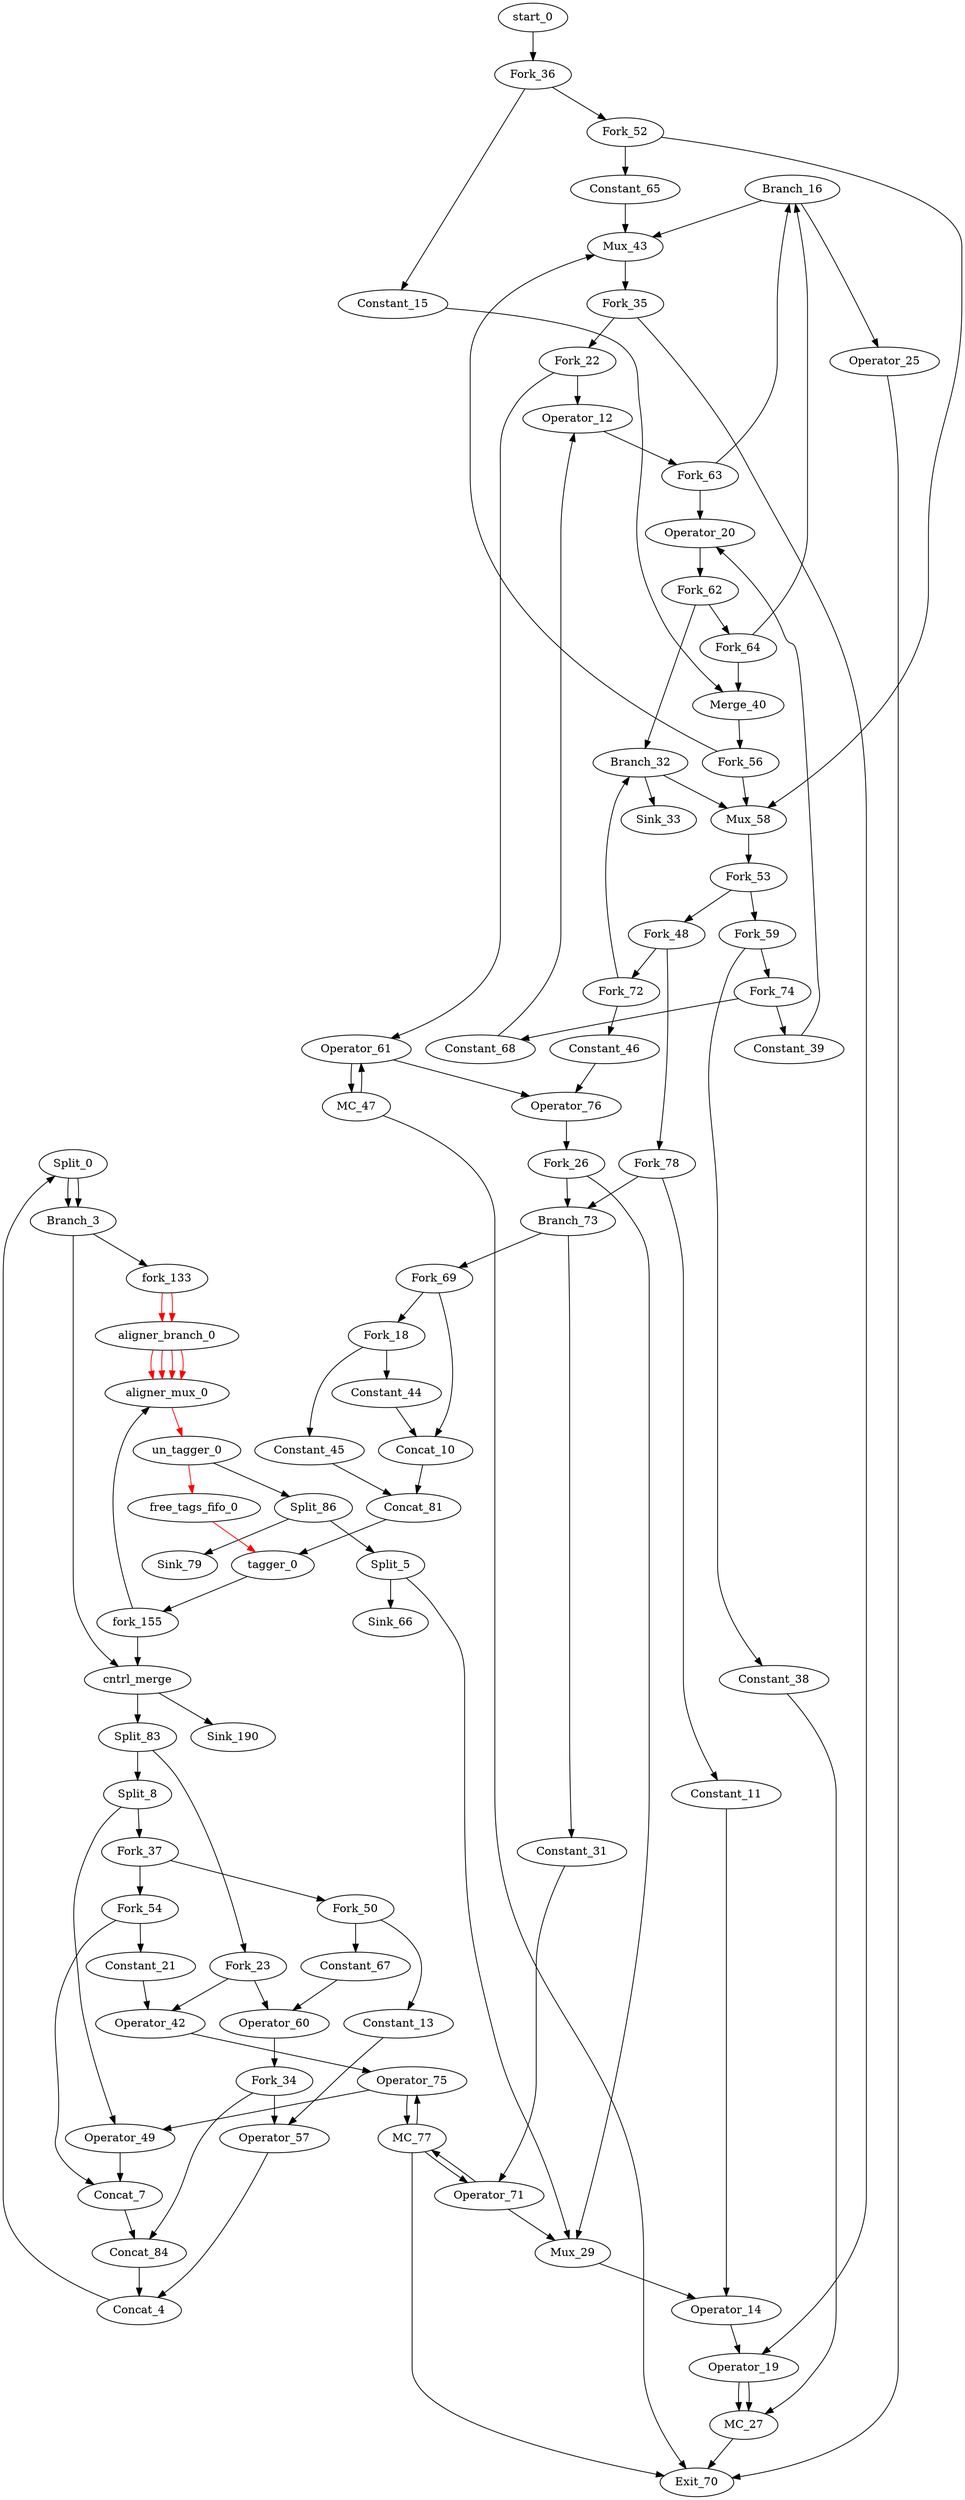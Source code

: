 Digraph G {
"Split_0" [type = "Split", in = "in1:66", out = " out1:65 out2:1 ", bbID = 4, tagged = true, taggers_num = 1, tagger_id = -1];
"Branch_3" [type = "Branch", in = "in1:65 in2?:1", out = " out1+:65 out2-:65 ", bbID = 4, tagged = true, taggers_num = 1, tagger_id = -1];
"Concat_4" [type = "Concat", in = "in1:65 in2:1", out = " out1:66 ", bbID = 4, tagged = true, taggers_num = 1, tagger_id = -1];
"Split_5" [type = "Split", in = "in1:33", out = " out1:32 out2:1 ", bbID = 6, tagged = false, taggers_num = 0, tagger_id = -1];
"Concat_7" [type = "Concat", in = "in1:32 in2:1", out = " out1:33 ", bbID = 4, tagged = true, taggers_num = 1, tagger_id = -1];
"Split_8" [type = "Split", in = "in1:33", out = " out1:32 out2:1 ", bbID = 4, tagged = true, taggers_num = 1, tagger_id = -1];
"Concat_10" [type = "Concat", in = "in1:32 in2:1", out = " out1:33 ", bbID = 3, tagged = false, taggers_num = 0, tagger_id = -1];
"Constant_11" [type = "Constant", value = "0x40000000", tagger_id = -1, taggers_num = 0, tagged = false, out = "out1:32", in = "in1:32", bbID = 6];
"Operator_12" [type = "Operator", op = "add_op", II = 1, latency = 0, delay = 1.693, tagger_id = -1, taggers_num = 0, tagged = false, out = "out1:32 ", in = "in1:32 in2:32 ", bbID = 6];
"Constant_13" [type = "Constant", value = "0x00000005", tagger_id = -1, taggers_num = 1, tagged = true, out = "out1:32", in = "in1:32", bbID = 4];
"Operator_14" [type = "Operator", op = "fmul_op", II = 1, latency = 6, delay = 0.966, tagger_id = -1, taggers_num = 0, tagged = false, out = "out1:32 ", in = "in1:32 in2:32 ", bbID = 6];
"Constant_15" [type = "Constant", value = "0x00000000", tagger_id = -1, taggers_num = 0, tagged = false, out = "out1:32", in = "in1:32", bbID = 1];
"Branch_16" [type = "Branch", tagger_id = -1, taggers_num = 0, tagged = false, out = "out1+:32 out2-:32", in = "in1:32 in2?:1*i", bbID = 6];
"Fork_18" [type = "Fork", tagger_id = -1, taggers_num = 1, tagged = false, out = "out1:0 out2:0", in = "in1:0", bbID = 2];
"Operator_19" [type = "Operator", op = "mc_store_op", II = 1, latency = 0, delay = 0, offset = 0, portId = 0, tagger_id = -1, taggers_num = 0, tagged = false, out = "out1:32 out2:32 ", in = "in1:32 in2:32 ", bbID = 6];
"Operator_20" [type = "Operator", op = "icmp_ult_op", II = 1, latency = 0, delay = 1.53, tagger_id = -1, taggers_num = 0, tagged = false, out = "out1:1 ", in = "in1:32 in2:32 ", bbID = 6];
"Constant_21" [type = "Constant", value = "0x00000001", tagger_id = -1, taggers_num = 1, tagged = true, out = "out1:32", in = "in1:32", bbID = 4];
"Fork_22" [type = "Fork", tagger_id = -1, taggers_num = 0, tagged = false, out = "out1:32 out2:32", in = "in1:32", bbID = 2];
"Fork_23" [type = "Fork", tagger_id = -1, taggers_num = 1, tagged = true, out = "out1:32 out2:32 ", in = "in1:32", bbID = 4];
"Operator_25" [type = "Operator", op = "ret_op", II = 1, latency = 0, delay = 0, tagger_id = -1, taggers_num = 0, tagged = false, out = "out1:32 ", in = "in1:32 ", bbID = 7];
"Fork_26" [type = "Fork", tagger_id = -1, taggers_num = 0, tagged = false, out = "out1:32 out2:32", in = "in1:32", bbID = 2];
"MC_27" [type = "MC", stcount = 1, ldcount = 0, bbcount = 1, memory = "C", out = "out1:0*e ", in = "in1:32*c0 in2:32*s0a in3:32*s0d ", bbID = 0];
"Mux_29" [type = "Mux", tagger_id = -1, taggers_num = 0, tagged = false, out = "out1:32", in = "in1?:1 in2:32 in3:32 ", bbID = 6];
"Constant_31" [type = "Constant", value = "0x00000000", tagger_id = -1, taggers_num = 0, tagged = false, out = "out1:32", in = "in1:32", bbID = 5];
"Branch_32" [type = "Branch", tagger_id = -1, taggers_num = 0, tagged = false, out = "out1+:0 out2-:0", in = "in1:0 in2?:1*i", bbID = 2];
"Sink_33" [type = "Sink", in = "in1:0", bbID = 0];
"Fork_34" [type = "Fork", tagger_id = -1, taggers_num = 1, tagged = true, out = "out1:32 out2:32 ", in = "in1:32", bbID = 4];
"Fork_35" [type = "Fork", tagger_id = -1, taggers_num = 0, tagged = false, out = "out1:32 out2:32", in = "in1:32", bbID = 2];
"Fork_36" [type = "Fork", tagger_id = -1, taggers_num = 0, tagged = false, out = "out1:0 out2:0", in = "in1:0", bbID = 1];
"Fork_37" [type = "Fork", tagger_id = -1, taggers_num = 1, tagged = true, out = "out1:0 out2:0", in = "in1:0", bbID = 4];
"Constant_38" [type = "Constant", value = "0x00000001", tagger_id = -1, taggers_num = 0, tagged = false, out = "out1:32", in = "in1:32", bbID = 6];
"Constant_39" [type = "Constant", value = "0x00000032", tagger_id = -1, taggers_num = 0, tagged = false, out = "out1:32", in = "in1:32", bbID = 6];
"Merge_40" [type = "Merge", delay = 0.366, tagger_id = -1, taggers_num = 0, tagged = false, out = "out1:32", in = "in1:32 in2:32 ", bbID = 2];
"start_0" [type = "Entry", in = "in1:0", out = " out1:0 ", control = "true", bbID = 1, tagged = false, taggers_num = 0, tagger_id = -1];
"Operator_42" [type = "Operator", op = "add_op", II = 1, latency = 0, delay = 1.693, tagger_id = -1, taggers_num = 1, tagged = true, out = "out1:32 ", in = "in1:32 in2:32 ", bbID = 4];
"Mux_43" [type = "Mux", tagger_id = -1, taggers_num = 0, tagged = false, out = "out1:32", in = "in1?:1 in2:32 in3:32 ", bbID = 2];
"Constant_44" [type = "Constant", value = "0x00000000", tagger_id = -1, taggers_num = 0, tagged = false, out = "out1:32", in = "in1:32", bbID = 3];
"Constant_45" [type = "Constant", value = "0x00000000", tagger_id = -1, taggers_num = 0, tagged = false, out = "out1:32", in = "in1:32", bbID = 3];
"Constant_46" [type = "Constant", value = "0x00000000", tagger_id = -1, taggers_num = 0, tagged = false, out = "out1:32", in = "in1:32", bbID = 2];
"MC_47" [type = "MC", stcount = 0, ldcount = 1, bbcount = 0, memory = "A", out = "out1:32*l0d out2:0*e ", in = "in1:32*l0a ", bbID = 0];
"Fork_48" [type = "Fork", tagger_id = -1, taggers_num = 0, tagged = false, out = "out1:0 out2:0", in = "in1:0", bbID = 2];
"Operator_49" [type = "Operator", op = "fadd_op", II = 1, latency = 10, delay = 0.966, tagger_id = -1, taggers_num = 1, tagged = true, out = "out1:32 ", in = "in1:32 in2:32 ", bbID = 4];
"Fork_50" [type = "Fork", tagger_id = -1, taggers_num = 1, tagged = true, out = "out1:0 out2:0", in = "in1:0", bbID = 4];
"Fork_52" [type = "Fork", tagger_id = -1, taggers_num = 0, tagged = false, out = "out1:0 out2:0", in = "in1:0", bbID = 1];
"Fork_53" [type = "Fork", tagger_id = -1, taggers_num = 0, tagged = false, out = "out1:0 out2:0", in = "in1:0", bbID = 2];
"Fork_54" [type = "Fork", tagger_id = -1, taggers_num = 1, tagged = true, out = "out1:0 out2:0", in = "in1:0", bbID = 4];
"Fork_56" [type = "Fork", tagger_id = -1, taggers_num = 0, tagged = false, out = "out1:32 out2:32 ", in = "in1:32", bbID = 2];
"Operator_57" [type = "Operator", op = "icmp_ult_op", II = 1, latency = 0, delay = 1.53, tagger_id = -1, taggers_num = 1, tagged = true, out = "out1:1 ", in = "in1:32 in2:32 ", bbID = 4];
"Mux_58" [type = "Mux", tagger_id = -1, taggers_num = 0, tagged = false, out = "out1:0", in = "in1?:1 in2:0 in3:0 ", bbID = 2];
"Fork_59" [type = "Fork", tagger_id = -1, taggers_num = 0, tagged = false, out = "out1:0 out2:0", in = "in1:0", bbID = 2];
"Operator_60" [type = "Operator", op = "add_op", II = 1, latency = 0, delay = 1.693, tagger_id = -1, taggers_num = 1, tagged = true, out = "out1:32 ", in = "in1:32 in2:32 ", bbID = 4];
"Operator_61" [type = "Operator", op = "mc_load_op", II = 1, latency = 2, delay = 0, offset = 0, portId = 0, tagger_id = -1, taggers_num = 0, tagged = false, out = "out1:32 out2:32 ", in = "in1:32 in2:32", bbID = 2];
"Fork_62" [type = "Fork", tagger_id = -1, taggers_num = 0, tagged = false, out = "out1:32 out2:32", in = "in1:32", bbID = 6];
"Fork_63" [type = "Fork", tagger_id = -1, taggers_num = 0, tagged = false, out = "out1:32 out2:32 ", in = "in1:32", bbID = 6];
"Fork_64" [type = "Fork", tagger_id = -1, taggers_num = 0, tagged = false, out = "out1:32 out2:32", in = "in1:32", bbID = 6];
"Constant_65" [type = "Constant", value = "0x00000000", tagger_id = -1, taggers_num = 0, tagged = false, out = "out1:32", in = "in1:32", bbID = 1];
"Sink_66" [type = "Sink", in = "in1:0", bbID = 0];
"Constant_67" [type = "Constant", value = "0x00000001", tagger_id = -1, taggers_num = 1, tagged = true, out = "out1:32", in = "in1:32", bbID = 4];
"Constant_68" [type = "Constant", value = "0x00000001", tagger_id = -1, taggers_num = 0, tagged = false, out = "out1:32", in = "in1:32", bbID = 6];
"Fork_69" [type = "Fork", tagger_id = -1, taggers_num = 1, tagged = false, out = "out1:0 out2:0", in = "in1:0", bbID = 2];
"Exit_70" [type = "Exit", out = "out1:32", in = "in1:0*e in2:0*e in3:0*e  in4:32 ", bbID = 0];
"Operator_71" [type = "Operator", op = "mc_load_op", II = 1, latency = 2, delay = 0, offset = 0, portId = 1, tagger_id = -1, taggers_num = 0, tagged = false, out = "out1:32 out2:32 ", in = "in1:32 in2:32", bbID = 5];
"Fork_72" [type = "Fork", tagger_id = -1, taggers_num = 0, tagged = false, out = "out1:0 out2:0", in = "in1:0", bbID = 2];
"Branch_73" [type = "Branch", tagger_id = -1, taggers_num = 0, tagged = false, out = "out1+:0 out2-:0", in = "in1:0 in2?:1*i", bbID = 2];
"Fork_74" [type = "Fork", tagger_id = -1, taggers_num = 0, tagged = false, out = "out1:0 out2:0", in = "in1:0", bbID = 2];
"Operator_75" [type = "Operator", op = "mc_load_op", II = 1, latency = 2, delay = 0, offset = 0, portId = 0, tagger_id = -1, taggers_num = 1, tagged = true, out = "out1:32 out2:32 ", in = "in1:32 in2:32", bbID = 4];
"Operator_76" [type = "Operator", op = "icmp_sgt_op", II = 1, latency = 0, delay = 1.53, tagger_id = -1, taggers_num = 0, tagged = false, out = "out1:1 ", in = "in1:32 in2:32 ", bbID = 2];
"MC_77" [type = "MC", stcount = 0, ldcount = 2, bbcount = 0, memory = "B", out = "out1:32*l0d out2:32*l1d out3:0*e ", in = "in1:32*l0a in2:32*l1a ", bbID = 0];
"Fork_78" [type = "Fork", tagger_id = -1, taggers_num = 0, tagged = false, out = "out1:0 out2:0", in = "in1:0", bbID = 2];
"Sink_79" [type = "Sink", in = "in1:32", bbID = 0];
"cntrl_merge" [type = "CntrlMerge", in = "in1:65 in2:65", out = " out1:65 out2?:1", delay = 0.366, bbID = 4, tagged = true, taggers_num = 1, tagger_id = -1];
"Concat_81" [type = "Concat", in = "in1:32 in2:33", out = " out1:65 ", bbID = 3, tagged = false, taggers_num = 0, tagger_id = -1];
"Split_83" [type = "Split", in = "in1:65", out = " out1:32 out2:33 ", bbID = 4, tagged = true, taggers_num = 1, tagger_id = -1];
"Concat_84" [type = "Concat", in = "in1:32 in2:33", out = " out1:65 ", bbID = 4, tagged = true, taggers_num = 1, tagger_id = -1];
"Split_86" [type = "Split", in = "in1:65", out = " out1:32 out2:33 ", bbID = 6, tagged = false, taggers_num = 0, tagger_id = -1];

"aligner_branch_0" [type = "Aligner_Branch", bbID= 6,  in = "in1:65 in2?:32", out = " out1:65 out2:65 out3:65 out4:65 ", tagged=false, taggers_num=0, tagger_id=0];
"aligner_mux_0" [type = "Aligner_Mux", bbID= 6, in = " in1?:32 in2:65 in3:65 in4:65 in5:65", out = " out1:65", tagged=false, taggers_num=0, tagger_id=0];
"un_tagger_0" [type = "Un_Tagger", bbID= 6, in = " in1:65", out = " out1:65 out2:65", tagged=false, taggers_num=0, tagger_id=0];
"free_tags_fifo_0" [type = "Free_Tags_Fifo", bbID= 6, in = " in1:32", out = " out1:32", tagged=false, taggers_num=0, tagger_id=-1];
"tagger_0" [type = "Tagger", bbID= 3, in = " in1:65 in2:65", out = " out1:65", tagged=false, taggers_num=0, tagger_id=-1];
"fork_133" [type = "Fork", bbID= 6, in = "in1:65", out = "out1:65 out2:65 ", tagged=true, taggers_num=1, tagger_id=-1];
"fork_155" [type = "Fork", bbID= 3, in = "in1:65", out = "out1:65 out2:65 ", tagged=true, taggers_num=1, tagger_id=-1];

"Sink_190" [type = "Sink", in = "in1:32", bbID = 0];

  "Branch_3" -> "fork_133" [from = "out2", to = "in1" ];
  "fork_133" -> "aligner_branch_0" [color = "red", from = "out1", to = "in1"];
  "fork_133" -> "aligner_branch_0" [color = "red", from = "out2", to = "in2"];
  "aligner_mux_0" -> "un_tagger_0" [color = "red", from = "out1", to = "in1"];
  "un_tagger_0" -> "free_tags_fifo_0" [color = "red", from = "out1", to = "in1"];
  "un_tagger_0" -> "Split_86" [from = "out2", to = "in1" ];
  "free_tags_fifo_0" -> "tagger_0" [color = "red", from = "out1", to = "in1"];

  "aligner_branch_0" -> "aligner_mux_0" [color = "red", from = "out1", to = "in2"];
  "aligner_branch_0" -> "aligner_mux_0" [color = "red", from = "out2", to = "in3"];
  "aligner_branch_0" -> "aligner_mux_0" [color = "red", from = "out3", to = "in4"];
  "aligner_branch_0" -> "aligner_mux_0" [color = "red", from = "out4", to = "in5"];

  "Concat_81" -> "tagger_0" [from = "out1", to = "in2" ];
  "tagger_0" -> "fork_155" [from = "out1", to = "in1" ];
  "fork_155" -> "cntrl_merge" [from = "out1", to = "in1" ];
  "fork_155" -> "aligner_mux_0" [from = "out2", to = "in1" ];

  "Concat_84" -> "Concat_4" [from = "out1", to = "in1" ];
  "cntrl_merge" -> "Split_83" [from = "out1", to = "in1" ];
  "Branch_3" -> "cntrl_merge" [from = "out1", to = "in2" ];
  "Operator_61" -> "MC_47" [from = "out2", to = "in1" ];
  "MC_47" -> "Operator_61" [from = "out1", to = "in1" ];
  "Operator_75" -> "MC_77" [from = "out2", to = "in1" ];
  "MC_77" -> "Operator_75" [from = "out1", to = "in1" ];
  "Operator_71" -> "MC_77" [from = "out2", to = "in2" ];
  "MC_77" -> "Operator_71" [from = "out2", to = "in1" ];
  "Operator_19" -> "MC_27" [from = "out2", to = "in2" ];
  "Operator_19" -> "MC_27" [from = "out1", to = "in3" ];
  "MC_47" -> "Exit_70" [from = "out2", to = "in1" ];
  "MC_77" -> "Exit_70" [from = "out3", to = "in2" ];
  "Constant_38" -> "MC_27" [from = "out1", to = "in1" ];
  "MC_27" -> "Exit_70" [from = "out1", to = "in3" ];
  "Constant_65" -> "Mux_43" [from = "out1", to = "in2" ];
  "Mux_43" -> "Fork_35" [from = "out1", to = "in1" ];
  "Operator_61" -> "Operator_76" [from = "out1", to = "in1" ];
  "Constant_46" -> "Operator_76" [from = "out1", to = "in2" ];
  "Constant_45" -> "Concat_81" [from = "out1", to = "in1" ];
  "Split_83" -> "Fork_23" [from = "out1", to = "in1" ];
  "Constant_44" -> "Concat_10" [from = "out1", to = "in1" ];
  "Split_8" -> "Operator_49" [from = "out1", to = "in1" ];
  "Constant_21" -> "Operator_42" [from = "out1", to = "in2" ];
  "Operator_42" -> "Operator_75" [from = "out1", to = "in2" ];
  "Operator_75" -> "Operator_49" [from = "out1", to = "in2" ];
  "Operator_49" -> "Concat_7" [from = "out1", to = "in1" ];
  "Constant_67" -> "Operator_60" [from = "out1", to = "in2" ];
  "Operator_60" -> "Fork_34" [from = "out1", to = "in1" ];
  "Constant_13" -> "Operator_57" [from = "out1", to = "in2" ];
  "Operator_57" -> "Concat_4" [from = "out1", to = "in2" ];
  "Operator_71" -> "Mux_29" [from = "out1", to = "in2" ];
  "Mux_29" -> "Operator_14" [from = "out1", to = "in1" ];
  "Constant_11" -> "Operator_14" [from = "out1", to = "in2" ];
  "Operator_14" -> "Operator_19" [from = "out1", to = "in1" ];
  "Constant_68" -> "Operator_12" [from = "out1", to = "in2" ];
  "Operator_12" -> "Fork_63" [from = "out1", to = "in1" ];
  "Constant_39" -> "Operator_20" [from = "out1", to = "in2" ];
  "Operator_20" -> "Fork_62" [from = "out1", to = "in1" ];
  "Operator_25" -> "Exit_70" [from = "out1", to = "in4" ];
  "Constant_31" -> "Operator_71" [from = "out1", to = "in2" ];
  "start_0" -> "Fork_36" [from = "out1", to = "in1" ];
  "Mux_58" -> "Fork_53" [from = "out1", to = "in1" ];
  "Split_8" -> "Fork_37" [from = "out2", to = "in1" ];
  "Branch_16" -> "Operator_25" [from = "out1", to = "in1" ];
  "Branch_16" -> "Mux_43" [from = "out2", to = "in3" ];
  "Merge_40" -> "Fork_56" [from = "out1", to = "in1" ];
  "Constant_15" -> "Merge_40" [from = "out1", to = "in1" ];
  "Split_86" -> "Sink_79" [from = "out1", to = "in1" ];
  "Split_5" -> "Mux_29" [from = "out1", to = "in3" ];
  "Branch_73" -> "Constant_31" [from = "out1", to = "in1" ];
  "Branch_73" -> "Fork_69" [from = "out2", to = "in1" ];
  "Branch_32" -> "Sink_33" [from = "out1", to = "in1" ];
  "Branch_32" -> "Mux_58" [from = "out2", to = "in3" ];
  "Split_5" -> "Sink_66" [from = "out2", to = "in1" ];
  "Fork_22" -> "Operator_12" [from = "out1", to = "in1" ];
  "Fork_22" -> "Operator_61" [from = "out2", to = "in2" ];
  "Fork_35" -> "Operator_19" [from = "out1", to = "in2" ];
  "Fork_35" -> "Fork_22" [from = "out2", to = "in1" ];
  "Fork_26" -> "Branch_73" [from = "out1", to = "in2" ];
  "Fork_26" -> "Mux_29" [from = "out2", to = "in1" ];
  "Operator_76" -> "Fork_26" [from = "out1", to = "in1" ];
  "Fork_23" -> "Operator_42" [from = "out1", to = "in1" ];
  "Fork_23" -> "Operator_60" [from = "out2", to = "in1" ];
  "Fork_34" -> "Operator_57" [from = "out1", to = "in1" ];
  "Fork_34" -> "Concat_84" [from = "out2", to = "in1" ];
  "Fork_63" -> "Operator_20" [from = "out1", to = "in1" ];
  "Fork_63" -> "Branch_16" [from = "out2", to = "in1" ];
  "Fork_64" -> "Branch_16" [from = "out1", to = "in2" ];
  "Fork_64" -> "Merge_40" [from = "out2", to = "in2" ];
  "Fork_62" -> "Branch_32" [from = "out1", to = "in2" ];
  "Fork_62" -> "Fork_64" [from = "out2", to = "in1" ];
  "Fork_52" -> "Constant_65" [from = "out1", to = "in1" ];
  "Fork_52" -> "Mux_58" [from = "out2", to = "in2" ];
  "Fork_36" -> "Constant_15" [from = "out1", to = "in1" ];
  "Fork_36" -> "Fork_52" [from = "out2", to = "in1" ];
  "Fork_72" -> "Constant_46" [from = "out1", to = "in1" ];
  "Fork_72" -> "Branch_32" [from = "out2", to = "in1" ];
  "Fork_78" -> "Branch_73" [from = "out1", to = "in1" ];
  "Fork_78" -> "Constant_11" [from = "out2", to = "in1" ];
  "Fork_74" -> "Constant_68" [from = "out1", to = "in1" ];
  "Fork_74" -> "Constant_39" [from = "out2", to = "in1" ];
  "Fork_48" -> "Fork_72" [from = "out1", to = "in1" ];
  "Fork_48" -> "Fork_78" [from = "out2", to = "in1" ];
  "Fork_59" -> "Fork_74" [from = "out1", to = "in1" ];
  "Fork_59" -> "Constant_38" [from = "out2", to = "in1" ];
  "Fork_53" -> "Fork_48" [from = "out1", to = "in1" ];
  "Fork_53" -> "Fork_59" [from = "out2", to = "in1" ];
  "Fork_54" -> "Constant_21" [from = "out1", to = "in1" ];
  "Fork_54" -> "Concat_7" [from = "out2", to = "in2" ];
  "Fork_50" -> "Constant_67" [from = "out1", to = "in1" ];
  "Fork_50" -> "Constant_13" [from = "out2", to = "in1" ];
  "Fork_37" -> "Fork_54" [from = "out1", to = "in1" ];
  "Fork_37" -> "Fork_50" [from = "out2", to = "in1" ];
  "Fork_56" -> "Mux_43" [from = "out1", to = "in1" ];
  "Fork_56" -> "Mux_58" [from = "out2", to = "in1" ];
  "Fork_18" -> "Constant_45" [from = "out1", to = "in1" ];
  "Fork_18" -> "Constant_44" [from = "out2", to = "in1" ];
  "Fork_69" -> "Concat_10" [from = "out1", to = "in2" ];
  "Fork_69" -> "Fork_18" [from = "out2", to = "in1" ];
  "Concat_10" -> "Concat_81" [from = "out1", to = "in2" ];
  "Split_83" -> "Split_8" [from = "out2", to = "in1" ];
  "Concat_7" -> "Concat_84" [from = "out1", to = "in2" ];
  "Split_86" -> "Split_5" [from = "out2", to = "in1" ];
  "Concat_4" -> "Split_0" [from = "out1", to = "in1" ];
  "Split_0" -> "Branch_3" [from = "out1", to = "in1" ];
  "Split_0" -> "Branch_3" [from = "out2", to = "in2" ];
  "cntrl_merge" -> "Sink_190" [from = "out2", to = "in1" ];
}
